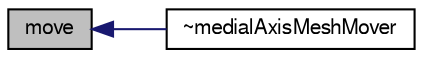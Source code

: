 digraph "move"
{
  bgcolor="transparent";
  edge [fontname="FreeSans",fontsize="10",labelfontname="FreeSans",labelfontsize="10"];
  node [fontname="FreeSans",fontsize="10",shape=record];
  rankdir="LR";
  Node675 [label="move",height=0.2,width=0.4,color="black", fillcolor="grey75", style="filled", fontcolor="black"];
  Node675 -> Node676 [dir="back",color="midnightblue",fontsize="10",style="solid",fontname="FreeSans"];
  Node676 [label="~medialAxisMeshMover",height=0.2,width=0.4,color="black",URL="$a24654.html#a03eb6ed57214533ca9c7282a850b1ea3"];
}

